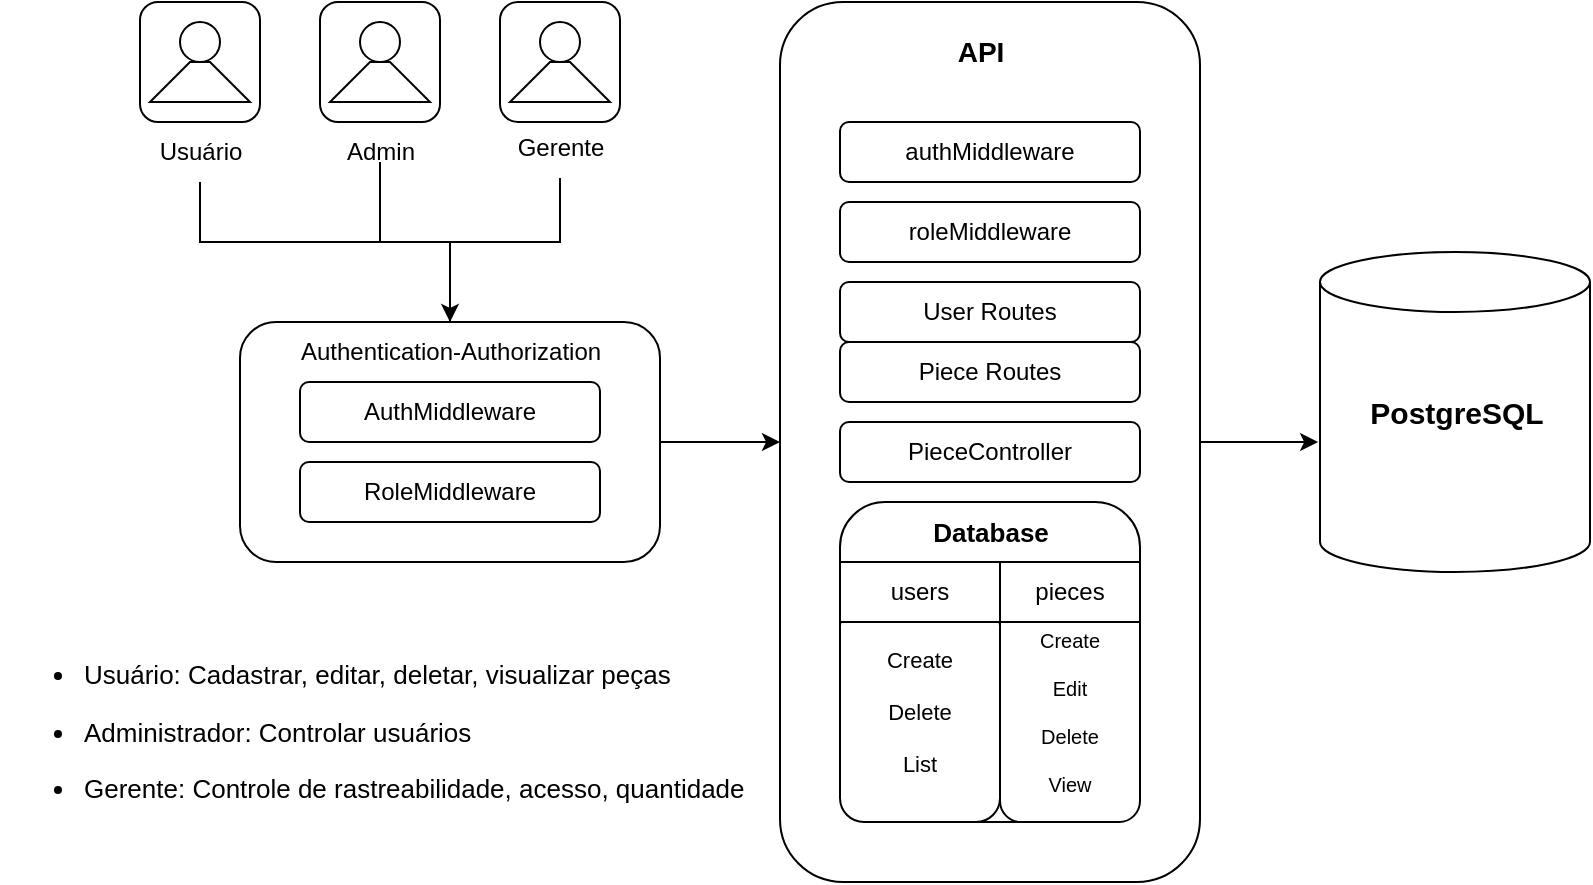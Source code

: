 <mxfile version="26.2.14">
  <diagram name="Página-1" id="onHrwJq5u1BimQ0iNjgU">
    <mxGraphModel dx="1426" dy="743" grid="1" gridSize="10" guides="1" tooltips="1" connect="1" arrows="1" fold="1" page="1" pageScale="1" pageWidth="827" pageHeight="1169" math="0" shadow="0">
      <root>
        <mxCell id="0" />
        <mxCell id="1" parent="0" />
        <mxCell id="xTCGo4rp3MnUejLlE3Vk-1" value="" style="rounded=1;whiteSpace=wrap;html=1;" vertex="1" parent="1">
          <mxGeometry x="80" y="70" width="60" height="60" as="geometry" />
        </mxCell>
        <mxCell id="xTCGo4rp3MnUejLlE3Vk-2" value="" style="shape=trapezoid;perimeter=trapezoidPerimeter;whiteSpace=wrap;html=1;fixedSize=1;" vertex="1" parent="1">
          <mxGeometry x="85" y="100" width="50" height="20" as="geometry" />
        </mxCell>
        <mxCell id="xTCGo4rp3MnUejLlE3Vk-3" value="" style="ellipse;whiteSpace=wrap;html=1;aspect=fixed;" vertex="1" parent="1">
          <mxGeometry x="100" y="80" width="20" height="20" as="geometry" />
        </mxCell>
        <mxCell id="xTCGo4rp3MnUejLlE3Vk-6" value="" style="rounded=1;whiteSpace=wrap;html=1;" vertex="1" parent="1">
          <mxGeometry x="170" y="70" width="60" height="60" as="geometry" />
        </mxCell>
        <mxCell id="xTCGo4rp3MnUejLlE3Vk-7" value="" style="rounded=1;whiteSpace=wrap;html=1;" vertex="1" parent="1">
          <mxGeometry x="260" y="70" width="60" height="60" as="geometry" />
        </mxCell>
        <mxCell id="xTCGo4rp3MnUejLlE3Vk-8" value="" style="shape=trapezoid;perimeter=trapezoidPerimeter;whiteSpace=wrap;html=1;fixedSize=1;" vertex="1" parent="1">
          <mxGeometry x="175" y="100" width="50" height="20" as="geometry" />
        </mxCell>
        <mxCell id="xTCGo4rp3MnUejLlE3Vk-9" value="" style="shape=trapezoid;perimeter=trapezoidPerimeter;whiteSpace=wrap;html=1;fixedSize=1;" vertex="1" parent="1">
          <mxGeometry x="265" y="100" width="50" height="20" as="geometry" />
        </mxCell>
        <mxCell id="xTCGo4rp3MnUejLlE3Vk-10" value="" style="ellipse;whiteSpace=wrap;html=1;aspect=fixed;" vertex="1" parent="1">
          <mxGeometry x="190" y="80" width="20" height="20" as="geometry" />
        </mxCell>
        <mxCell id="xTCGo4rp3MnUejLlE3Vk-11" value="" style="ellipse;whiteSpace=wrap;html=1;aspect=fixed;" vertex="1" parent="1">
          <mxGeometry x="280" y="80" width="20" height="20" as="geometry" />
        </mxCell>
        <mxCell id="xTCGo4rp3MnUejLlE3Vk-42" value="" style="edgeStyle=orthogonalEdgeStyle;rounded=0;orthogonalLoop=1;jettySize=auto;html=1;" edge="1" parent="1" source="xTCGo4rp3MnUejLlE3Vk-12" target="xTCGo4rp3MnUejLlE3Vk-16">
          <mxGeometry relative="1" as="geometry">
            <Array as="points">
              <mxPoint x="110" y="190" />
              <mxPoint x="235" y="190" />
            </Array>
          </mxGeometry>
        </mxCell>
        <mxCell id="xTCGo4rp3MnUejLlE3Vk-12" value="Usuário" style="text;html=1;align=center;verticalAlign=middle;resizable=0;points=[];autosize=1;strokeColor=none;fillColor=none;" vertex="1" parent="1">
          <mxGeometry x="80" y="130" width="60" height="30" as="geometry" />
        </mxCell>
        <mxCell id="xTCGo4rp3MnUejLlE3Vk-43" value="" style="edgeStyle=orthogonalEdgeStyle;rounded=0;orthogonalLoop=1;jettySize=auto;html=1;" edge="1" parent="1">
          <mxGeometry relative="1" as="geometry">
            <mxPoint x="200" y="150" as="sourcePoint" />
            <mxPoint x="235" y="250" as="targetPoint" />
            <Array as="points">
              <mxPoint x="200" y="190" />
              <mxPoint x="235" y="190" />
            </Array>
          </mxGeometry>
        </mxCell>
        <mxCell id="xTCGo4rp3MnUejLlE3Vk-13" value="Admin" style="text;html=1;align=center;verticalAlign=middle;resizable=0;points=[];autosize=1;strokeColor=none;fillColor=none;" vertex="1" parent="1">
          <mxGeometry x="170" y="130" width="60" height="30" as="geometry" />
        </mxCell>
        <mxCell id="xTCGo4rp3MnUejLlE3Vk-44" value="" style="edgeStyle=orthogonalEdgeStyle;rounded=0;orthogonalLoop=1;jettySize=auto;html=1;" edge="1" parent="1" source="xTCGo4rp3MnUejLlE3Vk-14" target="xTCGo4rp3MnUejLlE3Vk-18">
          <mxGeometry relative="1" as="geometry">
            <Array as="points">
              <mxPoint x="290" y="190" />
              <mxPoint x="235" y="190" />
            </Array>
          </mxGeometry>
        </mxCell>
        <mxCell id="xTCGo4rp3MnUejLlE3Vk-14" value="Gerente" style="text;html=1;align=center;verticalAlign=middle;resizable=0;points=[];autosize=1;strokeColor=none;fillColor=none;" vertex="1" parent="1">
          <mxGeometry x="255" y="128" width="70" height="30" as="geometry" />
        </mxCell>
        <mxCell id="xTCGo4rp3MnUejLlE3Vk-48" style="edgeStyle=orthogonalEdgeStyle;rounded=0;orthogonalLoop=1;jettySize=auto;html=1;entryX=0;entryY=0.5;entryDx=0;entryDy=0;" edge="1" parent="1" source="xTCGo4rp3MnUejLlE3Vk-16" target="xTCGo4rp3MnUejLlE3Vk-20">
          <mxGeometry relative="1" as="geometry" />
        </mxCell>
        <mxCell id="xTCGo4rp3MnUejLlE3Vk-16" value="" style="rounded=1;whiteSpace=wrap;html=1;" vertex="1" parent="1">
          <mxGeometry x="130" y="230" width="210" height="120" as="geometry" />
        </mxCell>
        <mxCell id="xTCGo4rp3MnUejLlE3Vk-17" value="Authentication-Authorization" style="text;html=1;align=center;verticalAlign=middle;resizable=0;points=[];autosize=1;strokeColor=none;fillColor=none;" vertex="1" parent="1">
          <mxGeometry x="150" y="230" width="170" height="30" as="geometry" />
        </mxCell>
        <mxCell id="xTCGo4rp3MnUejLlE3Vk-18" value="AuthMiddleware" style="rounded=1;whiteSpace=wrap;html=1;" vertex="1" parent="1">
          <mxGeometry x="160" y="260" width="150" height="30" as="geometry" />
        </mxCell>
        <mxCell id="xTCGo4rp3MnUejLlE3Vk-19" value="RoleMiddleware" style="rounded=1;whiteSpace=wrap;html=1;" vertex="1" parent="1">
          <mxGeometry x="160" y="300" width="150" height="30" as="geometry" />
        </mxCell>
        <mxCell id="xTCGo4rp3MnUejLlE3Vk-20" value="" style="rounded=1;whiteSpace=wrap;html=1;" vertex="1" parent="1">
          <mxGeometry x="400" y="70" width="210" height="440" as="geometry" />
        </mxCell>
        <mxCell id="xTCGo4rp3MnUejLlE3Vk-21" value="authMiddleware" style="rounded=1;whiteSpace=wrap;html=1;" vertex="1" parent="1">
          <mxGeometry x="430" y="130" width="150" height="30" as="geometry" />
        </mxCell>
        <mxCell id="xTCGo4rp3MnUejLlE3Vk-22" value="API" style="text;html=1;align=center;verticalAlign=middle;resizable=0;points=[];autosize=1;strokeColor=none;fillColor=none;fontStyle=1;fontSize=14;" vertex="1" parent="1">
          <mxGeometry x="475" y="80" width="50" height="30" as="geometry" />
        </mxCell>
        <mxCell id="xTCGo4rp3MnUejLlE3Vk-23" value="roleMiddleware" style="rounded=1;whiteSpace=wrap;html=1;" vertex="1" parent="1">
          <mxGeometry x="430" y="170" width="150" height="30" as="geometry" />
        </mxCell>
        <mxCell id="xTCGo4rp3MnUejLlE3Vk-26" value="User Routes" style="rounded=1;whiteSpace=wrap;html=1;" vertex="1" parent="1">
          <mxGeometry x="430" y="210" width="150" height="30" as="geometry" />
        </mxCell>
        <mxCell id="xTCGo4rp3MnUejLlE3Vk-27" value="Piece Routes" style="rounded=1;whiteSpace=wrap;html=1;" vertex="1" parent="1">
          <mxGeometry x="430" y="240" width="150" height="30" as="geometry" />
        </mxCell>
        <mxCell id="xTCGo4rp3MnUejLlE3Vk-28" value="PieceController" style="rounded=1;whiteSpace=wrap;html=1;" vertex="1" parent="1">
          <mxGeometry x="430" y="280" width="150" height="30" as="geometry" />
        </mxCell>
        <mxCell id="xTCGo4rp3MnUejLlE3Vk-29" value="" style="rounded=1;whiteSpace=wrap;html=1;" vertex="1" parent="1">
          <mxGeometry x="430" y="320" width="150" height="160" as="geometry" />
        </mxCell>
        <mxCell id="xTCGo4rp3MnUejLlE3Vk-30" value="Database" style="text;html=1;align=center;verticalAlign=middle;resizable=0;points=[];autosize=1;strokeColor=none;fillColor=none;fontSize=13;fontStyle=1" vertex="1" parent="1">
          <mxGeometry x="465" y="320" width="80" height="30" as="geometry" />
        </mxCell>
        <mxCell id="xTCGo4rp3MnUejLlE3Vk-35" value="Create&lt;div&gt;&lt;br&gt;&lt;div&gt;Delete&lt;/div&gt;&lt;div&gt;&lt;br&gt;&lt;/div&gt;&lt;div&gt;List&lt;/div&gt;&lt;/div&gt;" style="rounded=1;whiteSpace=wrap;html=1;fontSize=11;" vertex="1" parent="1">
          <mxGeometry x="430" y="370" width="80" height="110" as="geometry" />
        </mxCell>
        <mxCell id="xTCGo4rp3MnUejLlE3Vk-36" value="Create&lt;div&gt;&lt;br&gt;&lt;/div&gt;&lt;div&gt;Edit&lt;/div&gt;&lt;div&gt;&lt;br&gt;&lt;/div&gt;&lt;div&gt;Delete&lt;/div&gt;&lt;div&gt;&lt;br&gt;&lt;/div&gt;&lt;div&gt;View&lt;/div&gt;" style="rounded=1;whiteSpace=wrap;html=1;fontSize=10;align=center;" vertex="1" parent="1">
          <mxGeometry x="510" y="370" width="70" height="110" as="geometry" />
        </mxCell>
        <mxCell id="xTCGo4rp3MnUejLlE3Vk-37" value="users" style="rounded=0;whiteSpace=wrap;html=1;" vertex="1" parent="1">
          <mxGeometry x="430" y="350" width="80" height="30" as="geometry" />
        </mxCell>
        <mxCell id="xTCGo4rp3MnUejLlE3Vk-38" value="pieces" style="rounded=0;whiteSpace=wrap;html=1;" vertex="1" parent="1">
          <mxGeometry x="510" y="350" width="70" height="30" as="geometry" />
        </mxCell>
        <mxCell id="xTCGo4rp3MnUejLlE3Vk-40" value="" style="shape=cylinder3;whiteSpace=wrap;html=1;boundedLbl=1;backgroundOutline=1;size=15;" vertex="1" parent="1">
          <mxGeometry x="670" y="195" width="135" height="160" as="geometry" />
        </mxCell>
        <mxCell id="xTCGo4rp3MnUejLlE3Vk-49" value="PostgreSQL" style="text;html=1;align=center;verticalAlign=middle;resizable=0;points=[];autosize=1;strokeColor=none;fillColor=none;fontStyle=1;fontSize=15;" vertex="1" parent="1">
          <mxGeometry x="682.5" y="260" width="110" height="30" as="geometry" />
        </mxCell>
        <mxCell id="xTCGo4rp3MnUejLlE3Vk-50" style="edgeStyle=orthogonalEdgeStyle;rounded=0;orthogonalLoop=1;jettySize=auto;html=1;entryX=-0.007;entryY=0.594;entryDx=0;entryDy=0;entryPerimeter=0;" edge="1" parent="1" source="xTCGo4rp3MnUejLlE3Vk-20" target="xTCGo4rp3MnUejLlE3Vk-40">
          <mxGeometry relative="1" as="geometry" />
        </mxCell>
        <mxCell id="xTCGo4rp3MnUejLlE3Vk-51" value="&lt;ul&gt;&lt;li&gt;&lt;span style=&quot;background-color: transparent; color: light-dark(rgb(0, 0, 0), rgb(255, 255, 255));&quot;&gt;Usuário: Cadastrar, editar, deletar, visualizar peças&lt;/span&gt;&lt;/li&gt;&lt;/ul&gt;&lt;ul&gt;&lt;li&gt;&lt;span style=&quot;background-color: transparent; color: light-dark(rgb(0, 0, 0), rgb(255, 255, 255));&quot;&gt;Administrador: Controlar usuários&lt;/span&gt;&lt;/li&gt;&lt;/ul&gt;&lt;ul&gt;&lt;li&gt;&lt;span style=&quot;background-color: transparent; color: light-dark(rgb(0, 0, 0), rgb(255, 255, 255));&quot;&gt;Gerente: Controle de rastreabilidade, acesso, quantidade&lt;/span&gt;&lt;/li&gt;&lt;/ul&gt;" style="text;html=1;align=left;verticalAlign=middle;resizable=0;points=[];autosize=1;strokeColor=none;fillColor=none;fontSize=13;fontStyle=0" vertex="1" parent="1">
          <mxGeometry x="10" y="380" width="390" height="110" as="geometry" />
        </mxCell>
      </root>
    </mxGraphModel>
  </diagram>
</mxfile>
